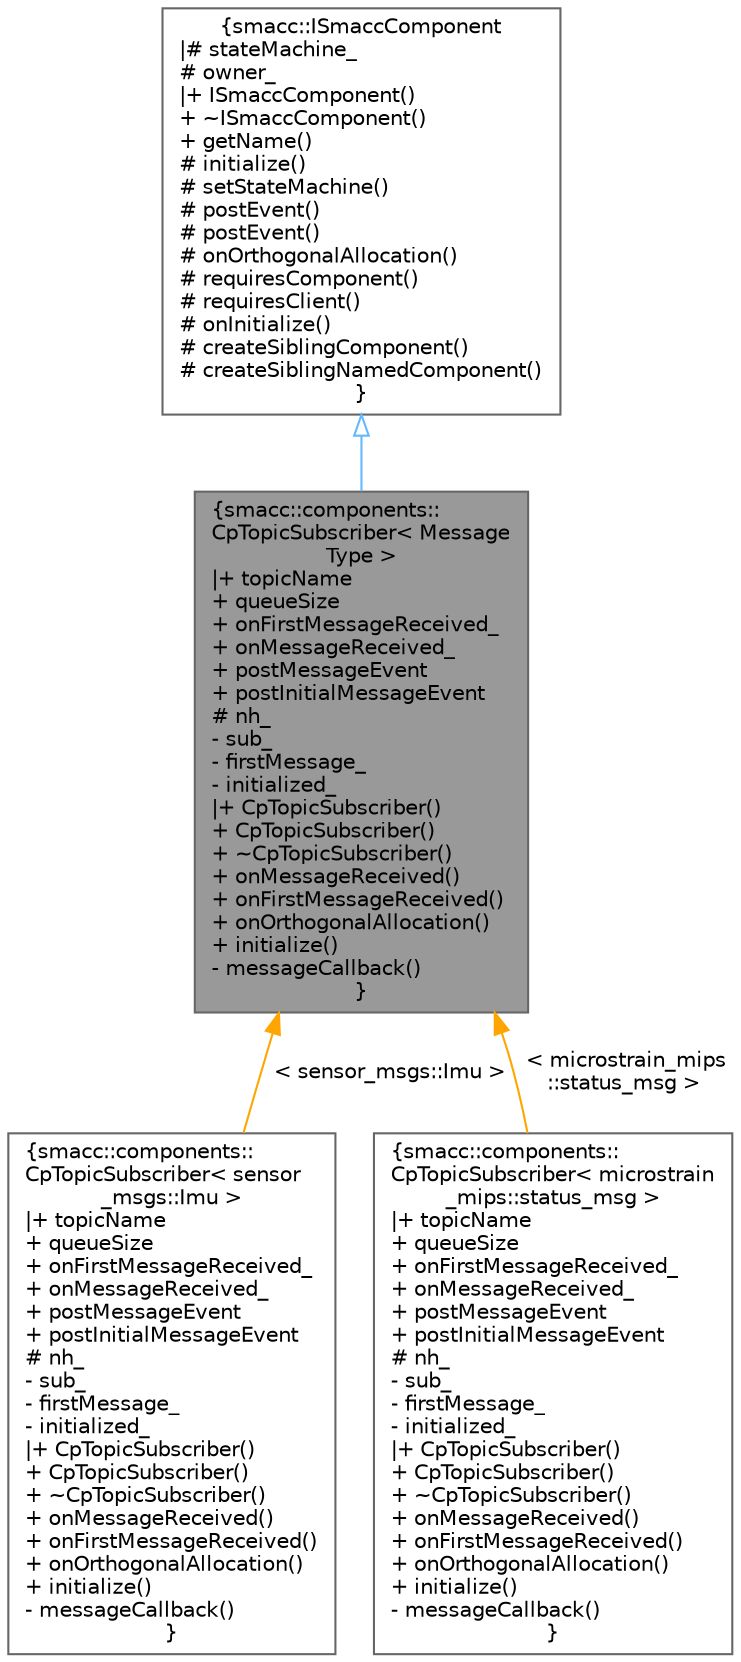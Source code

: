 digraph "smacc::components::CpTopicSubscriber&lt; MessageType &gt;"
{
 // LATEX_PDF_SIZE
  bgcolor="transparent";
  edge [fontname=Helvetica,fontsize=10,labelfontname=Helvetica,labelfontsize=10];
  node [fontname=Helvetica,fontsize=10,shape=box,height=0.2,width=0.4];
  Node1 [label="{smacc::components::\lCpTopicSubscriber\< Message\lType \>\n|+ topicName\l+ queueSize\l+ onFirstMessageReceived_\l+ onMessageReceived_\l+ postMessageEvent\l+ postInitialMessageEvent\l# nh_\l- sub_\l- firstMessage_\l- initialized_\l|+ CpTopicSubscriber()\l+ CpTopicSubscriber()\l+ ~CpTopicSubscriber()\l+ onMessageReceived()\l+ onFirstMessageReceived()\l+ onOrthogonalAllocation()\l+ initialize()\l- messageCallback()\l}",height=0.2,width=0.4,color="gray40", fillcolor="grey60", style="filled", fontcolor="black",tooltip=" "];
  Node2 -> Node1 [dir="back",color="steelblue1",style="solid",arrowtail="onormal"];
  Node2 [label="{smacc::ISmaccComponent\n|# stateMachine_\l# owner_\l|+ ISmaccComponent()\l+ ~ISmaccComponent()\l+ getName()\l# initialize()\l# setStateMachine()\l# postEvent()\l# postEvent()\l# onOrthogonalAllocation()\l# requiresComponent()\l# requiresClient()\l# onInitialize()\l# createSiblingComponent()\l# createSiblingNamedComponent()\l}",height=0.2,width=0.4,color="gray40", fillcolor="white", style="filled",URL="$classsmacc_1_1ISmaccComponent.html",tooltip=" "];
  Node1 -> Node3 [dir="back",color="orange",style="solid",label=" \< sensor_msgs::Imu \>" ];
  Node3 [label="{smacc::components::\lCpTopicSubscriber\< sensor\l_msgs::Imu \>\n|+ topicName\l+ queueSize\l+ onFirstMessageReceived_\l+ onMessageReceived_\l+ postMessageEvent\l+ postInitialMessageEvent\l# nh_\l- sub_\l- firstMessage_\l- initialized_\l|+ CpTopicSubscriber()\l+ CpTopicSubscriber()\l+ ~CpTopicSubscriber()\l+ onMessageReceived()\l+ onFirstMessageReceived()\l+ onOrthogonalAllocation()\l+ initialize()\l- messageCallback()\l}",height=0.2,width=0.4,color="gray40", fillcolor="white", style="filled",URL="$classsmacc_1_1components_1_1CpTopicSubscriber.html",tooltip=" "];
  Node1 -> Node4 [dir="back",color="orange",style="solid",label=" \< microstrain_mips\l::status_msg \>" ];
  Node4 [label="{smacc::components::\lCpTopicSubscriber\< microstrain\l_mips::status_msg \>\n|+ topicName\l+ queueSize\l+ onFirstMessageReceived_\l+ onMessageReceived_\l+ postMessageEvent\l+ postInitialMessageEvent\l# nh_\l- sub_\l- firstMessage_\l- initialized_\l|+ CpTopicSubscriber()\l+ CpTopicSubscriber()\l+ ~CpTopicSubscriber()\l+ onMessageReceived()\l+ onFirstMessageReceived()\l+ onOrthogonalAllocation()\l+ initialize()\l- messageCallback()\l}",height=0.2,width=0.4,color="gray40", fillcolor="white", style="filled",URL="$classsmacc_1_1components_1_1CpTopicSubscriber.html",tooltip=" "];
}
